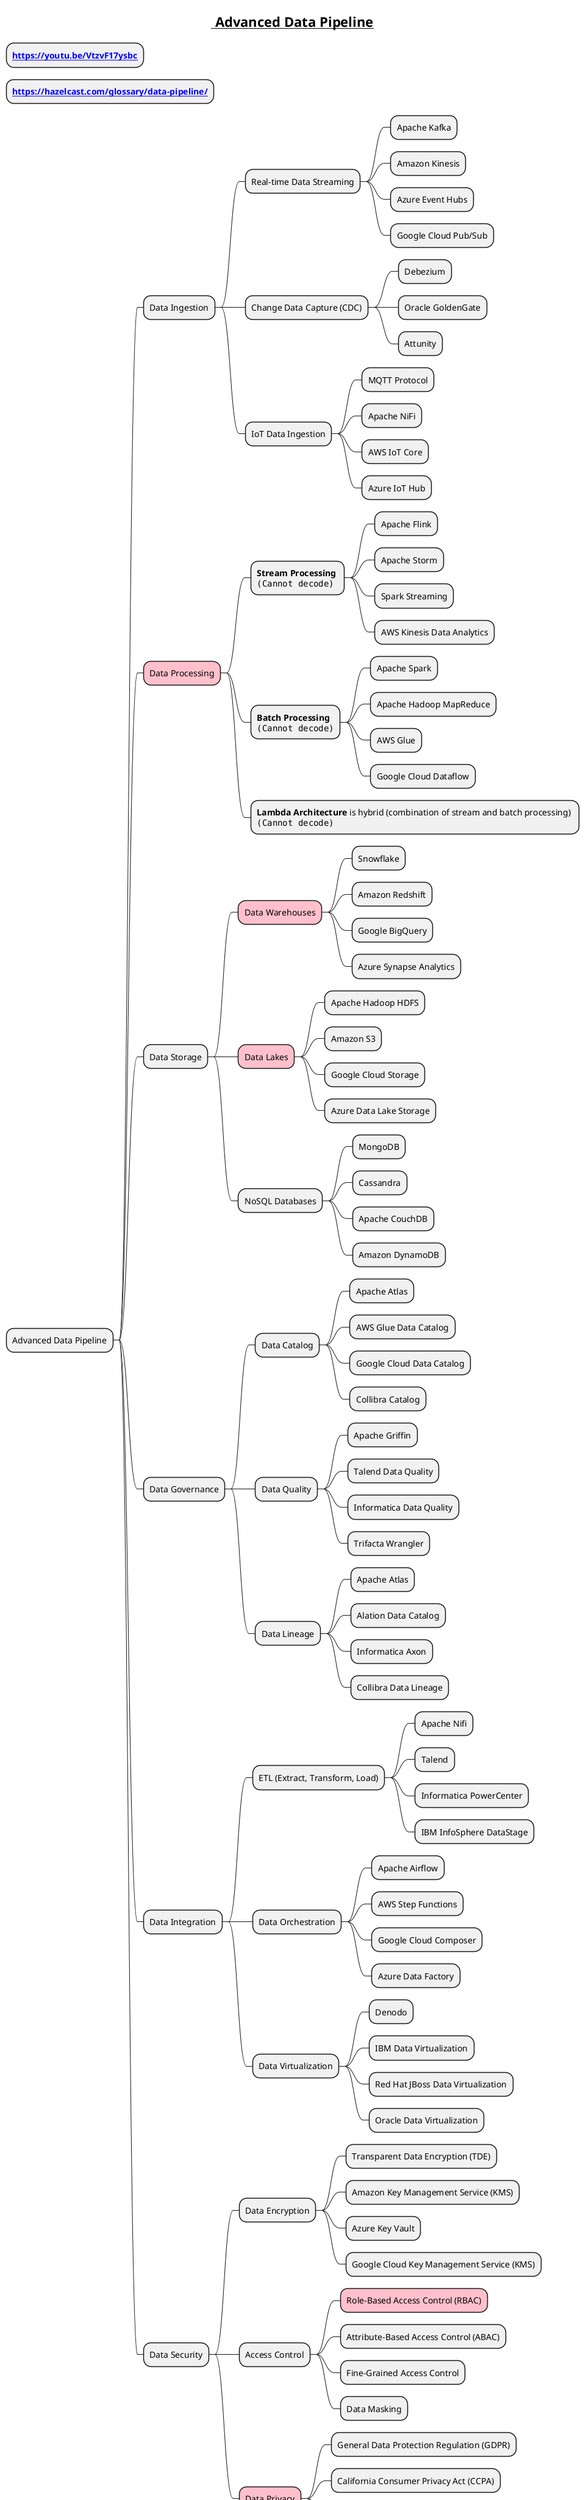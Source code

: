 @startmindmap
title =__ Advanced Data Pipeline__
* **[[https://youtu.be/VtzvF17ysbc  ]]**
* **[[https://hazelcast.com/glossary/data-pipeline/]]**

* Advanced Data Pipeline
** Data Ingestion
*** Real-time Data Streaming
**** Apache Kafka
**** Amazon Kinesis
**** Azure Event Hubs
**** Google Cloud Pub/Sub
*** Change Data Capture (CDC)
**** Debezium
**** Oracle GoldenGate
**** Attunity
*** IoT Data Ingestion
**** MQTT Protocol
**** Apache NiFi
**** AWS IoT Core
**** Azure IoT Hub
**[#pink] Data Processing
*** **Stream Processing** \n<img:images/img_12.png>
**** Apache Flink
**** Apache Storm
**** Spark Streaming
**** AWS Kinesis Data Analytics
*** **Batch Processing** \n<img:images/img_11.png>
**** Apache Spark
**** Apache Hadoop MapReduce
**** AWS Glue
**** Google Cloud Dataflow
*** **Lambda Architecture** is hybrid (combination of stream and batch processing) \n<img:images/img_13.png>
** Data Storage
***[#pink] Data Warehouses
**** Snowflake
**** Amazon Redshift
**** Google BigQuery
**** Azure Synapse Analytics
***[#pink] Data Lakes
**** Apache Hadoop HDFS
**** Amazon S3
**** Google Cloud Storage
**** Azure Data Lake Storage
*** NoSQL Databases
**** MongoDB
**** Cassandra
**** Apache CouchDB
**** Amazon DynamoDB
** Data Governance
*** Data Catalog
**** Apache Atlas
**** AWS Glue Data Catalog
**** Google Cloud Data Catalog
**** Collibra Catalog
*** Data Quality
**** Apache Griffin
**** Talend Data Quality
**** Informatica Data Quality
**** Trifacta Wrangler
*** Data Lineage
**** Apache Atlas
**** Alation Data Catalog
**** Informatica Axon
**** Collibra Data Lineage
** Data Integration
*** ETL (Extract, Transform, Load)
**** Apache Nifi
**** Talend
**** Informatica PowerCenter
**** IBM InfoSphere DataStage
*** Data Orchestration
**** Apache Airflow
**** AWS Step Functions
**** Google Cloud Composer
**** Azure Data Factory
*** Data Virtualization
**** Denodo
**** IBM Data Virtualization
**** Red Hat JBoss Data Virtualization
**** Oracle Data Virtualization
** Data Security
*** Data Encryption
**** Transparent Data Encryption (TDE)
**** Amazon Key Management Service (KMS)
**** Azure Key Vault
**** Google Cloud Key Management Service (KMS)
*** Access Control
****[#pink] Role-Based Access Control (RBAC)
**** Attribute-Based Access Control (ABAC)
**** Fine-Grained Access Control
**** Data Masking
***[#pink] Data Privacy
**** General Data Protection Regulation (GDPR)
**** California Consumer Privacy Act (CCPA)
**** Personal Data Protection Act (PDPA)
****[#pink] Health Insurance Portability and Accountability Act (HIPAA)
@endmindmap
